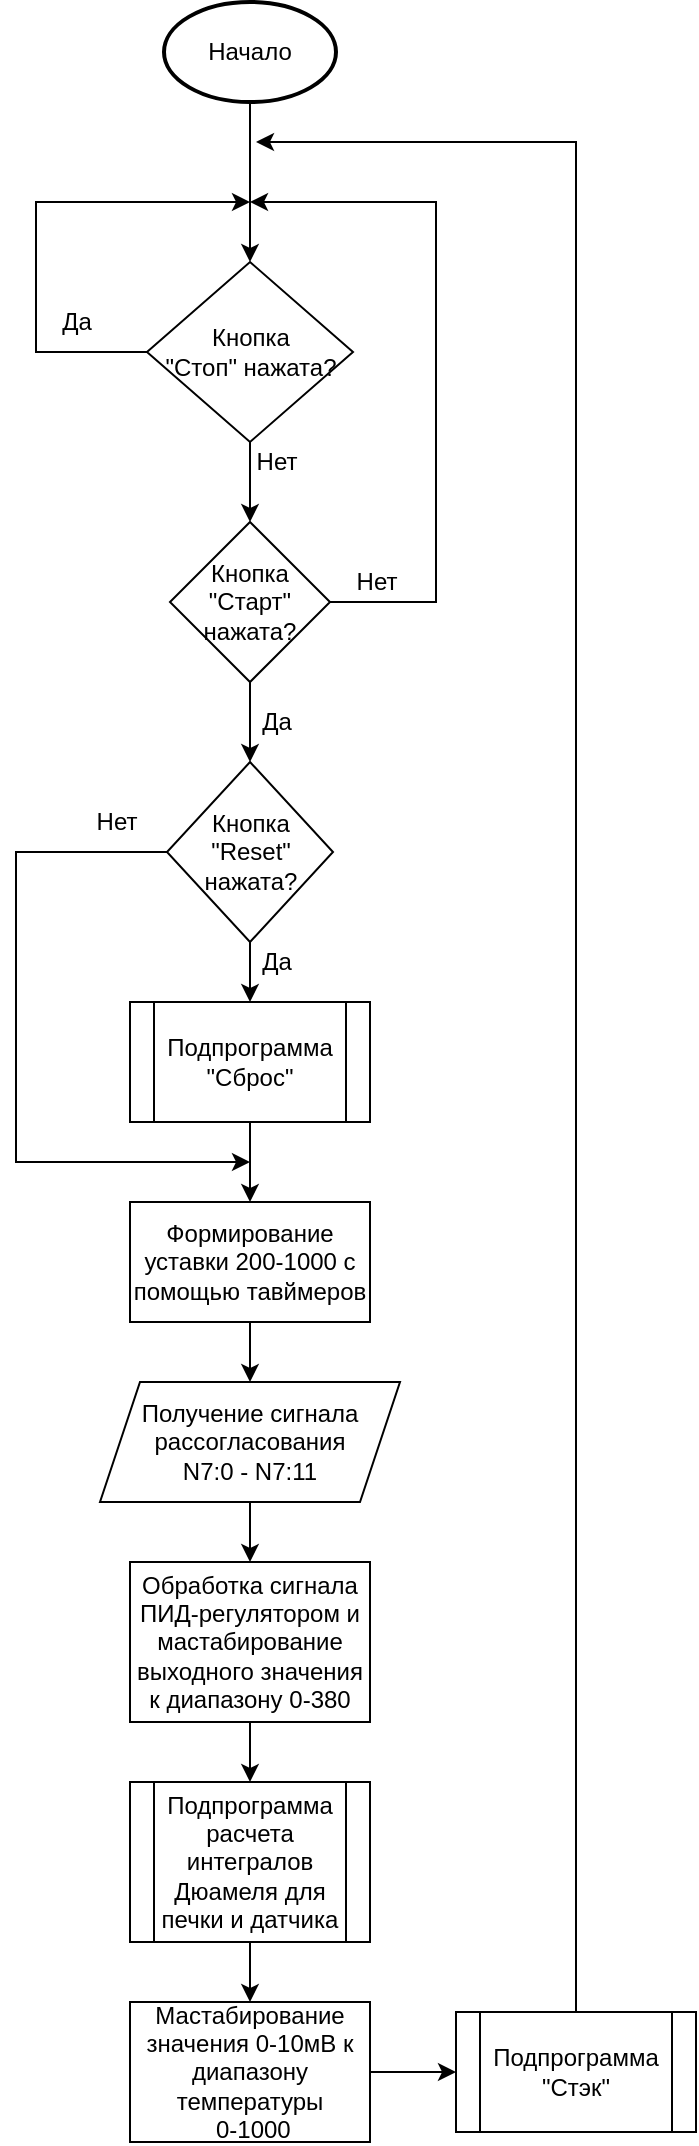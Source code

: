 <mxfile version="20.3.0" type="device" pages="3"><diagram id="C5RBs43oDa-KdzZeNtuy" name="Page-1"><mxGraphModel dx="1038" dy="649" grid="1" gridSize="10" guides="1" tooltips="1" connect="1" arrows="1" fold="1" page="1" pageScale="1" pageWidth="827" pageHeight="1169" math="0" shadow="0"><root><mxCell id="WIyWlLk6GJQsqaUBKTNV-0"/><mxCell id="WIyWlLk6GJQsqaUBKTNV-1" parent="WIyWlLk6GJQsqaUBKTNV-0"/><mxCell id="I8w-Lg13ioA9_d0QbIZm-2" value="" style="edgeStyle=orthogonalEdgeStyle;rounded=0;orthogonalLoop=1;jettySize=auto;html=1;" parent="WIyWlLk6GJQsqaUBKTNV-1" source="I8w-Lg13ioA9_d0QbIZm-0" target="I8w-Lg13ioA9_d0QbIZm-1" edge="1"><mxGeometry relative="1" as="geometry"/></mxCell><mxCell id="I8w-Lg13ioA9_d0QbIZm-0" value="Начало" style="strokeWidth=2;html=1;shape=mxgraph.flowchart.start_1;whiteSpace=wrap;" parent="WIyWlLk6GJQsqaUBKTNV-1" vertex="1"><mxGeometry x="364" y="10" width="86" height="50" as="geometry"/></mxCell><mxCell id="I8w-Lg13ioA9_d0QbIZm-3" style="edgeStyle=orthogonalEdgeStyle;rounded=0;orthogonalLoop=1;jettySize=auto;html=1;exitX=0;exitY=0.5;exitDx=0;exitDy=0;" parent="WIyWlLk6GJQsqaUBKTNV-1" source="I8w-Lg13ioA9_d0QbIZm-1" edge="1"><mxGeometry relative="1" as="geometry"><mxPoint x="407" y="110" as="targetPoint"/><Array as="points"><mxPoint x="300" y="185"/><mxPoint x="300" y="110"/></Array></mxGeometry></mxCell><mxCell id="I8w-Lg13ioA9_d0QbIZm-6" value="" style="edgeStyle=orthogonalEdgeStyle;rounded=0;orthogonalLoop=1;jettySize=auto;html=1;" parent="WIyWlLk6GJQsqaUBKTNV-1" source="I8w-Lg13ioA9_d0QbIZm-1" target="I8w-Lg13ioA9_d0QbIZm-5" edge="1"><mxGeometry relative="1" as="geometry"/></mxCell><mxCell id="I8w-Lg13ioA9_d0QbIZm-1" value="Кнопка&lt;br&gt;&quot;Стоп&quot; нажата?" style="rhombus;whiteSpace=wrap;html=1;" parent="WIyWlLk6GJQsqaUBKTNV-1" vertex="1"><mxGeometry x="355.5" y="140" width="103" height="90" as="geometry"/></mxCell><mxCell id="I8w-Lg13ioA9_d0QbIZm-4" value="Да" style="text;html=1;align=center;verticalAlign=middle;resizable=0;points=[];autosize=1;strokeColor=none;fillColor=none;" parent="WIyWlLk6GJQsqaUBKTNV-1" vertex="1"><mxGeometry x="300" y="155" width="40" height="30" as="geometry"/></mxCell><mxCell id="I8w-Lg13ioA9_d0QbIZm-7" style="edgeStyle=orthogonalEdgeStyle;rounded=0;orthogonalLoop=1;jettySize=auto;html=1;exitX=1;exitY=0.5;exitDx=0;exitDy=0;" parent="WIyWlLk6GJQsqaUBKTNV-1" source="I8w-Lg13ioA9_d0QbIZm-5" edge="1"><mxGeometry relative="1" as="geometry"><mxPoint x="407" y="110" as="targetPoint"/><Array as="points"><mxPoint x="500" y="310"/><mxPoint x="500" y="110"/></Array></mxGeometry></mxCell><mxCell id="I8w-Lg13ioA9_d0QbIZm-10" value="" style="edgeStyle=orthogonalEdgeStyle;rounded=0;orthogonalLoop=1;jettySize=auto;html=1;" parent="WIyWlLk6GJQsqaUBKTNV-1" source="I8w-Lg13ioA9_d0QbIZm-5" target="I8w-Lg13ioA9_d0QbIZm-9" edge="1"><mxGeometry relative="1" as="geometry"/></mxCell><mxCell id="I8w-Lg13ioA9_d0QbIZm-5" value="Кнопка &quot;Старт&quot; нажата?" style="rhombus;whiteSpace=wrap;html=1;" parent="WIyWlLk6GJQsqaUBKTNV-1" vertex="1"><mxGeometry x="367" y="270" width="80" height="80" as="geometry"/></mxCell><mxCell id="I8w-Lg13ioA9_d0QbIZm-8" value="Нет" style="text;html=1;align=center;verticalAlign=middle;resizable=0;points=[];autosize=1;strokeColor=none;fillColor=none;" parent="WIyWlLk6GJQsqaUBKTNV-1" vertex="1"><mxGeometry x="450" y="285" width="40" height="30" as="geometry"/></mxCell><mxCell id="I8w-Lg13ioA9_d0QbIZm-14" value="" style="edgeStyle=orthogonalEdgeStyle;rounded=0;orthogonalLoop=1;jettySize=auto;html=1;" parent="WIyWlLk6GJQsqaUBKTNV-1" source="I8w-Lg13ioA9_d0QbIZm-9" target="I8w-Lg13ioA9_d0QbIZm-13" edge="1"><mxGeometry relative="1" as="geometry"/></mxCell><mxCell id="I8w-Lg13ioA9_d0QbIZm-18" style="edgeStyle=orthogonalEdgeStyle;rounded=0;orthogonalLoop=1;jettySize=auto;html=1;exitX=0;exitY=0.5;exitDx=0;exitDy=0;" parent="WIyWlLk6GJQsqaUBKTNV-1" source="I8w-Lg13ioA9_d0QbIZm-9" edge="1"><mxGeometry relative="1" as="geometry"><mxPoint x="407" y="590" as="targetPoint"/><Array as="points"><mxPoint x="290" y="435"/><mxPoint x="290" y="590"/></Array></mxGeometry></mxCell><mxCell id="I8w-Lg13ioA9_d0QbIZm-9" value="Кнопка &quot;Reset&quot; нажата?" style="rhombus;whiteSpace=wrap;html=1;" parent="WIyWlLk6GJQsqaUBKTNV-1" vertex="1"><mxGeometry x="365.5" y="390" width="83" height="90" as="geometry"/></mxCell><mxCell id="I8w-Lg13ioA9_d0QbIZm-11" value="Нет" style="text;html=1;align=center;verticalAlign=middle;resizable=0;points=[];autosize=1;strokeColor=none;fillColor=none;" parent="WIyWlLk6GJQsqaUBKTNV-1" vertex="1"><mxGeometry x="400" y="225" width="40" height="30" as="geometry"/></mxCell><mxCell id="I8w-Lg13ioA9_d0QbIZm-12" value="Да" style="text;html=1;align=center;verticalAlign=middle;resizable=0;points=[];autosize=1;strokeColor=none;fillColor=none;" parent="WIyWlLk6GJQsqaUBKTNV-1" vertex="1"><mxGeometry x="400" y="355" width="40" height="30" as="geometry"/></mxCell><mxCell id="I8w-Lg13ioA9_d0QbIZm-17" value="" style="edgeStyle=orthogonalEdgeStyle;rounded=0;orthogonalLoop=1;jettySize=auto;html=1;" parent="WIyWlLk6GJQsqaUBKTNV-1" source="I8w-Lg13ioA9_d0QbIZm-13" target="I8w-Lg13ioA9_d0QbIZm-16" edge="1"><mxGeometry relative="1" as="geometry"/></mxCell><mxCell id="I8w-Lg13ioA9_d0QbIZm-13" value="Подпрограмма&lt;br&gt;&quot;Сброс&quot;" style="shape=process;whiteSpace=wrap;html=1;backgroundOutline=1;" parent="WIyWlLk6GJQsqaUBKTNV-1" vertex="1"><mxGeometry x="347" y="510" width="120" height="60" as="geometry"/></mxCell><mxCell id="I8w-Lg13ioA9_d0QbIZm-15" value="Да" style="text;html=1;align=center;verticalAlign=middle;resizable=0;points=[];autosize=1;strokeColor=none;fillColor=none;" parent="WIyWlLk6GJQsqaUBKTNV-1" vertex="1"><mxGeometry x="400" y="475" width="40" height="30" as="geometry"/></mxCell><mxCell id="I8w-Lg13ioA9_d0QbIZm-21" value="" style="edgeStyle=orthogonalEdgeStyle;rounded=0;orthogonalLoop=1;jettySize=auto;html=1;entryX=0.5;entryY=0;entryDx=0;entryDy=0;" parent="WIyWlLk6GJQsqaUBKTNV-1" source="I8w-Lg13ioA9_d0QbIZm-16" target="I8w-Lg13ioA9_d0QbIZm-22" edge="1"><mxGeometry relative="1" as="geometry"><mxPoint x="407" y="700" as="targetPoint"/></mxGeometry></mxCell><mxCell id="I8w-Lg13ioA9_d0QbIZm-16" value="Формирование уставки 200-1000 с помощью тавймеров" style="rounded=0;whiteSpace=wrap;html=1;" parent="WIyWlLk6GJQsqaUBKTNV-1" vertex="1"><mxGeometry x="347" y="610" width="120" height="60" as="geometry"/></mxCell><mxCell id="I8w-Lg13ioA9_d0QbIZm-19" value="Нет" style="text;html=1;align=center;verticalAlign=middle;resizable=0;points=[];autosize=1;strokeColor=none;fillColor=none;" parent="WIyWlLk6GJQsqaUBKTNV-1" vertex="1"><mxGeometry x="320" y="405" width="40" height="30" as="geometry"/></mxCell><mxCell id="I8w-Lg13ioA9_d0QbIZm-24" value="" style="edgeStyle=orthogonalEdgeStyle;rounded=0;orthogonalLoop=1;jettySize=auto;html=1;" parent="WIyWlLk6GJQsqaUBKTNV-1" source="I8w-Lg13ioA9_d0QbIZm-22" target="I8w-Lg13ioA9_d0QbIZm-23" edge="1"><mxGeometry relative="1" as="geometry"/></mxCell><mxCell id="I8w-Lg13ioA9_d0QbIZm-22" value="Получение сигнала рассогласования&lt;br&gt;N7:0 - N7:11" style="shape=parallelogram;perimeter=parallelogramPerimeter;whiteSpace=wrap;html=1;fixedSize=1;" parent="WIyWlLk6GJQsqaUBKTNV-1" vertex="1"><mxGeometry x="332" y="700" width="150" height="60" as="geometry"/></mxCell><mxCell id="I8w-Lg13ioA9_d0QbIZm-26" value="" style="edgeStyle=orthogonalEdgeStyle;rounded=0;orthogonalLoop=1;jettySize=auto;html=1;" parent="WIyWlLk6GJQsqaUBKTNV-1" source="I8w-Lg13ioA9_d0QbIZm-23" target="I8w-Lg13ioA9_d0QbIZm-25" edge="1"><mxGeometry relative="1" as="geometry"/></mxCell><mxCell id="I8w-Lg13ioA9_d0QbIZm-23" value="Обработка сигнала ПИД-регулятором и мастабирование выходного значения к диапазону 0-380" style="rounded=0;whiteSpace=wrap;html=1;" parent="WIyWlLk6GJQsqaUBKTNV-1" vertex="1"><mxGeometry x="347" y="790" width="120" height="80" as="geometry"/></mxCell><mxCell id="I8w-Lg13ioA9_d0QbIZm-28" value="" style="edgeStyle=orthogonalEdgeStyle;rounded=0;orthogonalLoop=1;jettySize=auto;html=1;" parent="WIyWlLk6GJQsqaUBKTNV-1" source="I8w-Lg13ioA9_d0QbIZm-25" target="I8w-Lg13ioA9_d0QbIZm-27" edge="1"><mxGeometry relative="1" as="geometry"/></mxCell><mxCell id="I8w-Lg13ioA9_d0QbIZm-25" value="Подпрограмма расчета интегралов Дюамеля для печки и датчика" style="shape=process;whiteSpace=wrap;html=1;backgroundOutline=1;" parent="WIyWlLk6GJQsqaUBKTNV-1" vertex="1"><mxGeometry x="347" y="900" width="120" height="80" as="geometry"/></mxCell><mxCell id="I8w-Lg13ioA9_d0QbIZm-30" value="" style="edgeStyle=orthogonalEdgeStyle;rounded=0;orthogonalLoop=1;jettySize=auto;html=1;" parent="WIyWlLk6GJQsqaUBKTNV-1" source="I8w-Lg13ioA9_d0QbIZm-27" target="I8w-Lg13ioA9_d0QbIZm-29" edge="1"><mxGeometry relative="1" as="geometry"/></mxCell><mxCell id="I8w-Lg13ioA9_d0QbIZm-27" value="Мастабирование значения 0-10мВ к диапазону температуры&lt;br&gt;&amp;nbsp;0-1000" style="rounded=0;whiteSpace=wrap;html=1;" parent="WIyWlLk6GJQsqaUBKTNV-1" vertex="1"><mxGeometry x="347" y="1010" width="120" height="70" as="geometry"/></mxCell><mxCell id="I8w-Lg13ioA9_d0QbIZm-31" style="edgeStyle=orthogonalEdgeStyle;rounded=0;orthogonalLoop=1;jettySize=auto;html=1;" parent="WIyWlLk6GJQsqaUBKTNV-1" source="I8w-Lg13ioA9_d0QbIZm-29" edge="1"><mxGeometry relative="1" as="geometry"><mxPoint x="410" y="80" as="targetPoint"/><Array as="points"><mxPoint x="570" y="80"/></Array></mxGeometry></mxCell><mxCell id="I8w-Lg13ioA9_d0QbIZm-29" value="Подпрограмма &quot;Стэк&quot;" style="shape=process;whiteSpace=wrap;html=1;backgroundOutline=1;" parent="WIyWlLk6GJQsqaUBKTNV-1" vertex="1"><mxGeometry x="510" y="1015" width="120" height="60" as="geometry"/></mxCell></root></mxGraphModel></diagram><diagram id="UvT3B3f3KNmsvOWn6QCg" name="Страница 2"><mxGraphModel dx="1384" dy="865" grid="1" gridSize="10" guides="1" tooltips="1" connect="1" arrows="1" fold="1" page="1" pageScale="1" pageWidth="827" pageHeight="1169" math="0" shadow="0"><root><mxCell id="0"/><mxCell id="1" parent="0"/><mxCell id="NyWo_fUU0y0YdRA8Ln9--3" value="" style="edgeStyle=orthogonalEdgeStyle;rounded=0;orthogonalLoop=1;jettySize=auto;html=1;" edge="1" parent="1" source="NyWo_fUU0y0YdRA8Ln9--1" target="NyWo_fUU0y0YdRA8Ln9--2"><mxGeometry relative="1" as="geometry"/></mxCell><mxCell id="NyWo_fUU0y0YdRA8Ln9--1" value="Начало" style="strokeWidth=2;html=1;shape=mxgraph.flowchart.start_1;whiteSpace=wrap;" vertex="1" parent="1"><mxGeometry x="112" y="20" width="85" height="50" as="geometry"/></mxCell><mxCell id="NyWo_fUU0y0YdRA8Ln9--5" value="" style="edgeStyle=orthogonalEdgeStyle;rounded=0;orthogonalLoop=1;jettySize=auto;html=1;" edge="1" parent="1" source="NyWo_fUU0y0YdRA8Ln9--2" target="NyWo_fUU0y0YdRA8Ln9--4"><mxGeometry relative="1" as="geometry"/></mxCell><mxCell id="NyWo_fUU0y0YdRA8Ln9--2" value="Получение сигнала разрешения на расчет" style="shape=parallelogram;perimeter=parallelogramPerimeter;whiteSpace=wrap;html=1;fixedSize=1;" vertex="1" parent="1"><mxGeometry x="72" y="120" width="165" height="50" as="geometry"/></mxCell><mxCell id="NyWo_fUU0y0YdRA8Ln9--6" style="edgeStyle=orthogonalEdgeStyle;rounded=0;orthogonalLoop=1;jettySize=auto;html=1;exitX=0;exitY=0.5;exitDx=0;exitDy=0;" edge="1" parent="1" source="NyWo_fUU0y0YdRA8Ln9--4"><mxGeometry relative="1" as="geometry"><mxPoint x="150" y="90" as="targetPoint"/><Array as="points"><mxPoint x="50" y="245"/><mxPoint x="50" y="90"/></Array></mxGeometry></mxCell><mxCell id="NyWo_fUU0y0YdRA8Ln9--9" value="" style="edgeStyle=orthogonalEdgeStyle;rounded=0;orthogonalLoop=1;jettySize=auto;html=1;" edge="1" parent="1" source="NyWo_fUU0y0YdRA8Ln9--4" target="NyWo_fUU0y0YdRA8Ln9--8"><mxGeometry relative="1" as="geometry"/></mxCell><mxCell id="NyWo_fUU0y0YdRA8Ln9--4" value="Сигнал разрешения получен?" style="rhombus;whiteSpace=wrap;html=1;" vertex="1" parent="1"><mxGeometry x="107" y="200" width="95" height="90" as="geometry"/></mxCell><mxCell id="NyWo_fUU0y0YdRA8Ln9--7" value="Нет" style="text;html=1;align=center;verticalAlign=middle;resizable=0;points=[];autosize=1;strokeColor=none;fillColor=none;" vertex="1" parent="1"><mxGeometry x="67" y="215" width="40" height="30" as="geometry"/></mxCell><mxCell id="9QUH4d4dcrkZFxKsPICJ-2" value="" style="edgeStyle=orthogonalEdgeStyle;rounded=0;orthogonalLoop=1;jettySize=auto;html=1;" edge="1" parent="1" source="NyWo_fUU0y0YdRA8Ln9--8" target="9QUH4d4dcrkZFxKsPICJ-1"><mxGeometry relative="1" as="geometry"/></mxCell><mxCell id="NyWo_fUU0y0YdRA8Ln9--8" value="Генерация импульсов для расчета" style="rounded=0;whiteSpace=wrap;html=1;" vertex="1" parent="1"><mxGeometry x="94.75" y="320" width="120" height="60" as="geometry"/></mxCell><mxCell id="9QUH4d4dcrkZFxKsPICJ-4" value="" style="edgeStyle=orthogonalEdgeStyle;rounded=0;orthogonalLoop=1;jettySize=auto;html=1;" edge="1" parent="1" source="9QUH4d4dcrkZFxKsPICJ-1" target="9QUH4d4dcrkZFxKsPICJ-3"><mxGeometry relative="1" as="geometry"/></mxCell><mxCell id="9QUH4d4dcrkZFxKsPICJ-1" value="Запись в C5:0 номера текущего импульса импульса" style="rounded=0;whiteSpace=wrap;html=1;" vertex="1" parent="1"><mxGeometry x="94.75" y="410" width="120" height="60" as="geometry"/></mxCell><mxCell id="9QUH4d4dcrkZFxKsPICJ-6" value="" style="edgeStyle=orthogonalEdgeStyle;rounded=0;orthogonalLoop=1;jettySize=auto;html=1;" edge="1" parent="1" source="9QUH4d4dcrkZFxKsPICJ-3" target="9QUH4d4dcrkZFxKsPICJ-5"><mxGeometry relative="1" as="geometry"/></mxCell><mxCell id="9QUH4d4dcrkZFxKsPICJ-3" value="Инкрементирование текущего значения импульса" style="rounded=0;whiteSpace=wrap;html=1;" vertex="1" parent="1"><mxGeometry x="94.25" y="500" width="120" height="60" as="geometry"/></mxCell><mxCell id="9QUH4d4dcrkZFxKsPICJ-8" value="" style="edgeStyle=orthogonalEdgeStyle;rounded=0;orthogonalLoop=1;jettySize=auto;html=1;" edge="1" parent="1" source="9QUH4d4dcrkZFxKsPICJ-5" target="9QUH4d4dcrkZFxKsPICJ-7"><mxGeometry relative="1" as="geometry"/></mxCell><mxCell id="9QUH4d4dcrkZFxKsPICJ-5" value="Расчет степени экспоненты" style="rounded=0;whiteSpace=wrap;html=1;" vertex="1" parent="1"><mxGeometry x="94.75" y="595" width="120" height="60" as="geometry"/></mxCell><mxCell id="9QUH4d4dcrkZFxKsPICJ-10" value="" style="edgeStyle=orthogonalEdgeStyle;rounded=0;orthogonalLoop=1;jettySize=auto;html=1;" edge="1" parent="1" source="9QUH4d4dcrkZFxKsPICJ-7"><mxGeometry relative="1" as="geometry"><mxPoint x="154.25" y="790" as="targetPoint"/></mxGeometry></mxCell><mxCell id="9QUH4d4dcrkZFxKsPICJ-7" value="Подпрограмма &quot;Экпонента&quot;" style="shape=process;whiteSpace=wrap;html=1;backgroundOutline=1;" vertex="1" parent="1"><mxGeometry x="94.25" y="690" width="120" height="60" as="geometry"/></mxCell><mxCell id="9QUH4d4dcrkZFxKsPICJ-14" value="" style="edgeStyle=orthogonalEdgeStyle;rounded=0;orthogonalLoop=1;jettySize=auto;html=1;" edge="1" parent="1" source="9QUH4d4dcrkZFxKsPICJ-9"><mxGeometry relative="1" as="geometry"><mxPoint x="154.283" y="880.032" as="targetPoint"/></mxGeometry></mxCell><mxCell id="9QUH4d4dcrkZFxKsPICJ-9" value="Расчет интеграла печки" style="rounded=0;whiteSpace=wrap;html=1;" vertex="1" parent="1"><mxGeometry x="94.75" y="790" width="120" height="60" as="geometry"/></mxCell><mxCell id="9QUH4d4dcrkZFxKsPICJ-13" style="edgeStyle=orthogonalEdgeStyle;rounded=0;orthogonalLoop=1;jettySize=auto;html=1;exitX=0;exitY=0.5;exitDx=0;exitDy=0;" edge="1" parent="1" source="9QUH4d4dcrkZFxKsPICJ-12"><mxGeometry relative="1" as="geometry"><mxPoint x="154.5" y="300" as="targetPoint"/><Array as="points"><mxPoint x="30" y="1020"/><mxPoint x="30" y="300"/></Array></mxGeometry></mxCell><mxCell id="9QUH4d4dcrkZFxKsPICJ-22" style="edgeStyle=orthogonalEdgeStyle;rounded=0;orthogonalLoop=1;jettySize=auto;html=1;entryX=0.5;entryY=0;entryDx=0;entryDy=0;" edge="1" parent="1" source="9QUH4d4dcrkZFxKsPICJ-12" target="9QUH4d4dcrkZFxKsPICJ-16"><mxGeometry relative="1" as="geometry"/></mxCell><mxCell id="9QUH4d4dcrkZFxKsPICJ-12" value="Импульсов 5?" style="rhombus;whiteSpace=wrap;html=1;" vertex="1" parent="1"><mxGeometry x="108.38" y="980" width="92.75" height="80" as="geometry"/></mxCell><mxCell id="9QUH4d4dcrkZFxKsPICJ-15" value="Нет" style="text;html=1;align=center;verticalAlign=middle;resizable=0;points=[];autosize=1;strokeColor=none;fillColor=none;" vertex="1" parent="1"><mxGeometry x="54.75" y="980" width="40" height="30" as="geometry"/></mxCell><mxCell id="9QUH4d4dcrkZFxKsPICJ-24" value="" style="edgeStyle=orthogonalEdgeStyle;rounded=0;orthogonalLoop=1;jettySize=auto;html=1;" edge="1" parent="1" source="9QUH4d4dcrkZFxKsPICJ-16" target="9QUH4d4dcrkZFxKsPICJ-23"><mxGeometry relative="1" as="geometry"/></mxCell><mxCell id="9QUH4d4dcrkZFxKsPICJ-16" value="Вывод значений интегралов Дюамеля датчика" style="shape=parallelogram;perimeter=parallelogramPerimeter;whiteSpace=wrap;html=1;fixedSize=1;" vertex="1" parent="1"><mxGeometry x="500" y="110" width="145.75" height="60" as="geometry"/></mxCell><mxCell id="9QUH4d4dcrkZFxKsPICJ-21" value="" style="edgeStyle=orthogonalEdgeStyle;rounded=0;orthogonalLoop=1;jettySize=auto;html=1;" edge="1" parent="1" source="9QUH4d4dcrkZFxKsPICJ-18" target="9QUH4d4dcrkZFxKsPICJ-12"><mxGeometry relative="1" as="geometry"/></mxCell><mxCell id="9QUH4d4dcrkZFxKsPICJ-18" value="Расчет интеграла Дюамеля датчика" style="rounded=0;whiteSpace=wrap;html=1;" vertex="1" parent="1"><mxGeometry x="94.75" y="880" width="120" height="60" as="geometry"/></mxCell><mxCell id="9QUH4d4dcrkZFxKsPICJ-23" value="Конец" style="strokeWidth=2;html=1;shape=mxgraph.flowchart.start_1;whiteSpace=wrap;" vertex="1" parent="1"><mxGeometry x="529.31" y="200" width="87.12" height="55" as="geometry"/></mxCell><mxCell id="9QUH4d4dcrkZFxKsPICJ-25" value="Да" style="text;html=1;align=center;verticalAlign=middle;resizable=0;points=[];autosize=1;strokeColor=none;fillColor=none;" vertex="1" parent="1"><mxGeometry x="200" y="985" width="40" height="30" as="geometry"/></mxCell><mxCell id="9QUH4d4dcrkZFxKsPICJ-26" value="Да" style="text;html=1;align=center;verticalAlign=middle;resizable=0;points=[];autosize=1;strokeColor=none;fillColor=none;" vertex="1" parent="1"><mxGeometry x="160" y="285" width="40" height="30" as="geometry"/></mxCell></root></mxGraphModel></diagram><diagram id="-kbOHtCvptOyMm950KCs" name="Страница 3"><mxGraphModel dx="1038" dy="649" grid="1" gridSize="10" guides="1" tooltips="1" connect="1" arrows="1" fold="1" page="1" pageScale="1" pageWidth="827" pageHeight="1169" math="0" shadow="0"><root><mxCell id="0"/><mxCell id="1" parent="0"/><mxCell id="x_-atMU2ldjX6BnOnvq2-3" value="" style="edgeStyle=orthogonalEdgeStyle;rounded=0;orthogonalLoop=1;jettySize=auto;html=1;" edge="1" parent="1" source="x_-atMU2ldjX6BnOnvq2-1" target="x_-atMU2ldjX6BnOnvq2-2"><mxGeometry relative="1" as="geometry"/></mxCell><mxCell id="x_-atMU2ldjX6BnOnvq2-1" value="Начало" style="strokeWidth=2;html=1;shape=mxgraph.flowchart.start_1;whiteSpace=wrap;" vertex="1" parent="1"><mxGeometry x="364" y="40" width="100" height="60" as="geometry"/></mxCell><mxCell id="x_-atMU2ldjX6BnOnvq2-5" value="" style="edgeStyle=orthogonalEdgeStyle;rounded=0;orthogonalLoop=1;jettySize=auto;html=1;" edge="1" parent="1" source="x_-atMU2ldjX6BnOnvq2-2" target="x_-atMU2ldjX6BnOnvq2-4"><mxGeometry relative="1" as="geometry"/></mxCell><mxCell id="x_-atMU2ldjX6BnOnvq2-2" value="Сброс значений ПИД, значения уставки, значений таймеров, переменных расчета интегралов" style="rounded=0;whiteSpace=wrap;html=1;" vertex="1" parent="1"><mxGeometry x="351" y="130" width="126" height="90" as="geometry"/></mxCell><mxCell id="x_-atMU2ldjX6BnOnvq2-4" value="Конец" style="strokeWidth=2;html=1;shape=mxgraph.flowchart.start_1;whiteSpace=wrap;" vertex="1" parent="1"><mxGeometry x="364" y="250" width="100" height="60" as="geometry"/></mxCell></root></mxGraphModel></diagram></mxfile>